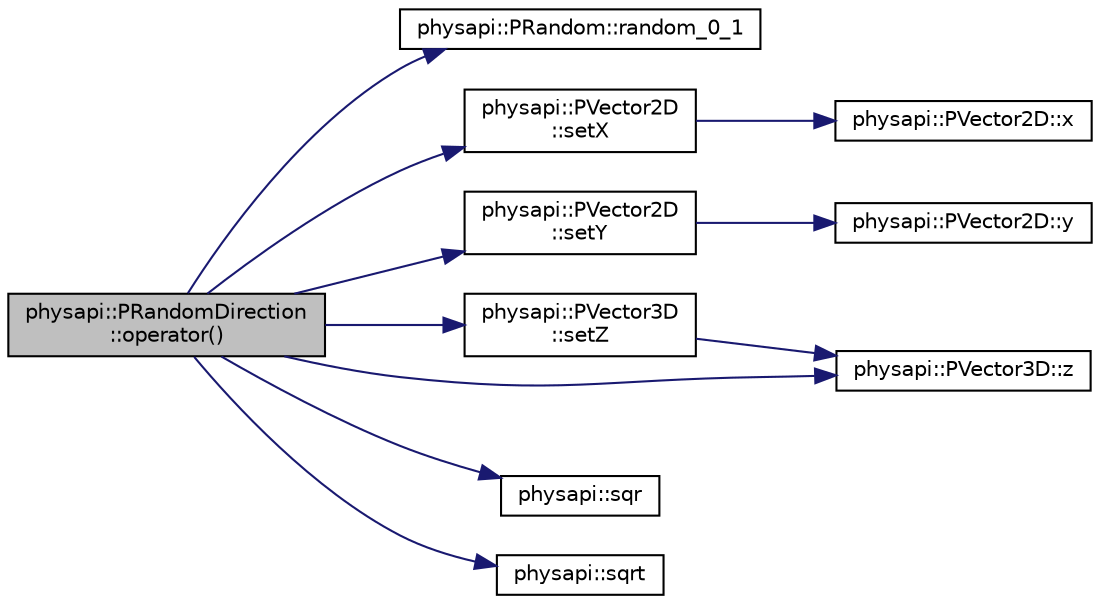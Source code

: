 digraph "physapi::PRandomDirection::operator()"
{
 // LATEX_PDF_SIZE
  edge [fontname="Helvetica",fontsize="10",labelfontname="Helvetica",labelfontsize="10"];
  node [fontname="Helvetica",fontsize="10",shape=record];
  rankdir="LR";
  Node1 [label="physapi::PRandomDirection\l::operator()",height=0.2,width=0.4,color="black", fillcolor="grey75", style="filled", fontcolor="black",tooltip="Set a random direction to a 3d vector."];
  Node1 -> Node2 [color="midnightblue",fontsize="10",style="solid"];
  Node2 [label="physapi::PRandom::random_0_1",height=0.2,width=0.4,color="black", fillcolor="white", style="filled",URL="$classphysapi_1_1_p_random.html#aaf1a9a3a03a363adb33ee9cb3e5dafec",tooltip="Get a random number between 0 and 1."];
  Node1 -> Node3 [color="midnightblue",fontsize="10",style="solid"];
  Node3 [label="physapi::PVector2D\l::setX",height=0.2,width=0.4,color="black", fillcolor="white", style="filled",URL="$classphysapi_1_1_p_vector2_d.html#ab95542584d466f618fcceb441a8d193e",tooltip="Set a new x coordinate."];
  Node3 -> Node4 [color="midnightblue",fontsize="10",style="solid"];
  Node4 [label="physapi::PVector2D::x",height=0.2,width=0.4,color="black", fillcolor="white", style="filled",URL="$classphysapi_1_1_p_vector2_d.html#adef3e21a4bb82ad7b9351590075a8086",tooltip="Get the x coordinate."];
  Node1 -> Node5 [color="midnightblue",fontsize="10",style="solid"];
  Node5 [label="physapi::PVector2D\l::setY",height=0.2,width=0.4,color="black", fillcolor="white", style="filled",URL="$classphysapi_1_1_p_vector2_d.html#a97efe616e6da1b05303a95bb183f46a2",tooltip="Set a new y coordinate."];
  Node5 -> Node6 [color="midnightblue",fontsize="10",style="solid"];
  Node6 [label="physapi::PVector2D::y",height=0.2,width=0.4,color="black", fillcolor="white", style="filled",URL="$classphysapi_1_1_p_vector2_d.html#a15bb9964eb7b9ea7936d3e075737558e",tooltip="Get the y coordinate."];
  Node1 -> Node7 [color="midnightblue",fontsize="10",style="solid"];
  Node7 [label="physapi::PVector3D\l::setZ",height=0.2,width=0.4,color="black", fillcolor="white", style="filled",URL="$classphysapi_1_1_p_vector3_d.html#a846389480e87307d2ed4ec18aa725b98",tooltip="Set a new z coordinate."];
  Node7 -> Node8 [color="midnightblue",fontsize="10",style="solid"];
  Node8 [label="physapi::PVector3D::z",height=0.2,width=0.4,color="black", fillcolor="white", style="filled",URL="$classphysapi_1_1_p_vector3_d.html#a3140f0ae110d7b6342950d8a392ae243",tooltip="Get the z coordinate."];
  Node1 -> Node9 [color="midnightblue",fontsize="10",style="solid"];
  Node9 [label="physapi::sqr",height=0.2,width=0.4,color="black", fillcolor="white", style="filled",URL="$group__core.html#ga01ea6c103ae225b6d9c3dec92bd7141c",tooltip="Calculate the square of an obj(number, scalar, vector, etc)"];
  Node1 -> Node10 [color="midnightblue",fontsize="10",style="solid"];
  Node10 [label="physapi::sqrt",height=0.2,width=0.4,color="black", fillcolor="white", style="filled",URL="$group__core.html#gae92fbf95826f105bd60a485bf7b596e8",tooltip="Calculate the square root of a scalar."];
  Node1 -> Node8 [color="midnightblue",fontsize="10",style="solid"];
}
